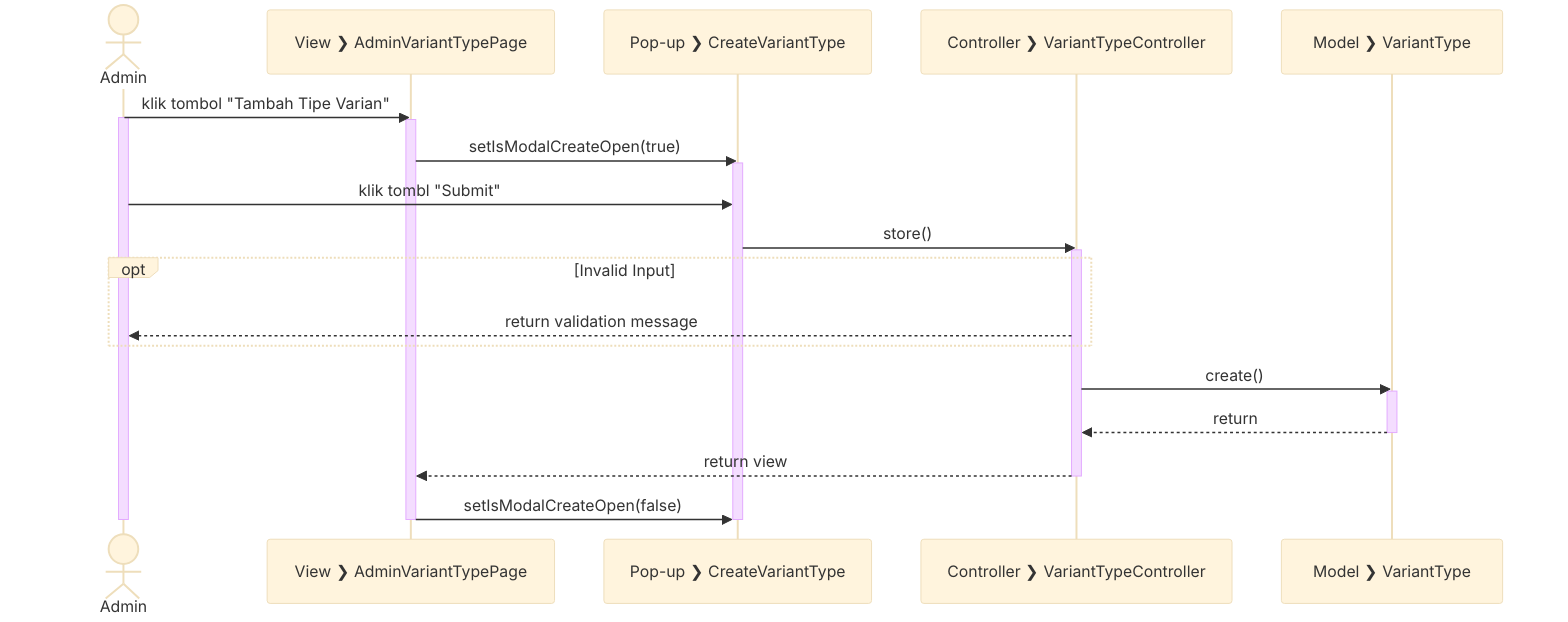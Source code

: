 %%{init: {'theme': 'base', 'themeVariables': { 'fontSize': '16px', 'fontFamily': 'Inter'}}}%%
sequenceDiagram
  actor Admin
  participant V_AVTP as View #10095; AdminVariantTypePage
  participant P_CVT as Pop-up #10095; CreateVariantType
  participant C_VT as Controller #10095; VariantTypeController
  participant M_VT as Model #10095; VariantType

  Admin->>V_AVTP: klik tombol "Tambah Tipe Varian"
  
  activate Admin

  activate V_AVTP

  V_AVTP->>P_CVT: setIsModalCreateOpen(true)

  activate P_CVT

  Admin->>P_CVT: klik tombl "Submit"
  P_CVT->>C_VT: store()

  activate C_VT

  opt Invalid Input
    C_VT-->>Admin: return validation message
  end

  C_VT->>M_VT: create()
  
  activate M_VT
  
  M_VT-->>C_VT: return

  deactivate M_VT

  C_VT-->>V_AVTP: return view

  deactivate C_VT
  
  V_AVTP->>P_CVT: setIsModalCreateOpen(false)

  deactivate P_CVT
  deactivate V_AVTP
  
  deactivate Admin